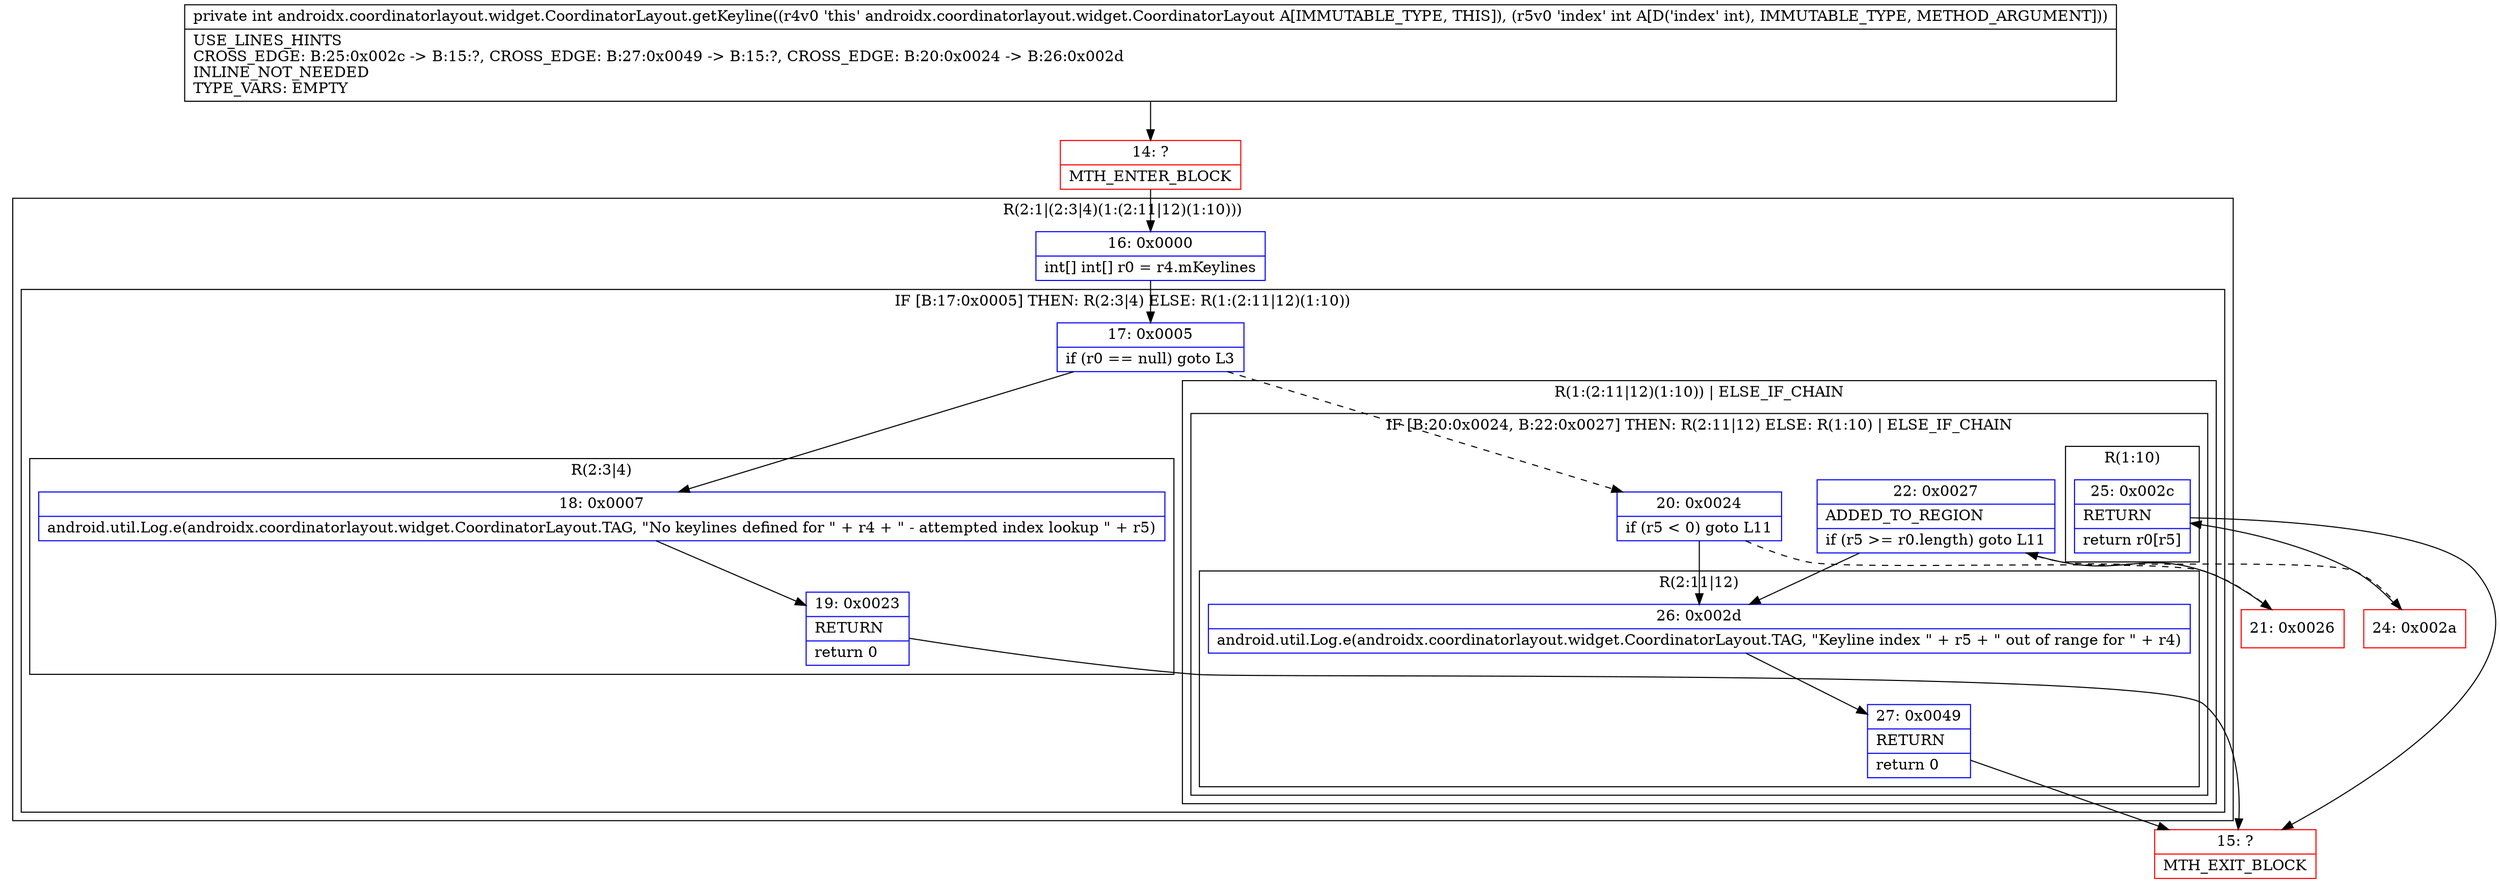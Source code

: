 digraph "CFG forandroidx.coordinatorlayout.widget.CoordinatorLayout.getKeyline(I)I" {
subgraph cluster_Region_440897607 {
label = "R(2:1|(2:3|4)(1:(2:11|12)(1:10)))";
node [shape=record,color=blue];
Node_16 [shape=record,label="{16\:\ 0x0000|int[] int[] r0 = r4.mKeylines\l}"];
subgraph cluster_IfRegion_2070827386 {
label = "IF [B:17:0x0005] THEN: R(2:3|4) ELSE: R(1:(2:11|12)(1:10))";
node [shape=record,color=blue];
Node_17 [shape=record,label="{17\:\ 0x0005|if (r0 == null) goto L3\l}"];
subgraph cluster_Region_1213783663 {
label = "R(2:3|4)";
node [shape=record,color=blue];
Node_18 [shape=record,label="{18\:\ 0x0007|android.util.Log.e(androidx.coordinatorlayout.widget.CoordinatorLayout.TAG, \"No keylines defined for \" + r4 + \" \- attempted index lookup \" + r5)\l}"];
Node_19 [shape=record,label="{19\:\ 0x0023|RETURN\l|return 0\l}"];
}
subgraph cluster_Region_1854574357 {
label = "R(1:(2:11|12)(1:10)) | ELSE_IF_CHAIN\l";
node [shape=record,color=blue];
subgraph cluster_IfRegion_1118520357 {
label = "IF [B:20:0x0024, B:22:0x0027] THEN: R(2:11|12) ELSE: R(1:10) | ELSE_IF_CHAIN\l";
node [shape=record,color=blue];
Node_20 [shape=record,label="{20\:\ 0x0024|if (r5 \< 0) goto L11\l}"];
Node_22 [shape=record,label="{22\:\ 0x0027|ADDED_TO_REGION\l|if (r5 \>= r0.length) goto L11\l}"];
subgraph cluster_Region_37305263 {
label = "R(2:11|12)";
node [shape=record,color=blue];
Node_26 [shape=record,label="{26\:\ 0x002d|android.util.Log.e(androidx.coordinatorlayout.widget.CoordinatorLayout.TAG, \"Keyline index \" + r5 + \" out of range for \" + r4)\l}"];
Node_27 [shape=record,label="{27\:\ 0x0049|RETURN\l|return 0\l}"];
}
subgraph cluster_Region_398352053 {
label = "R(1:10)";
node [shape=record,color=blue];
Node_25 [shape=record,label="{25\:\ 0x002c|RETURN\l|return r0[r5]\l}"];
}
}
}
}
}
Node_14 [shape=record,color=red,label="{14\:\ ?|MTH_ENTER_BLOCK\l}"];
Node_15 [shape=record,color=red,label="{15\:\ ?|MTH_EXIT_BLOCK\l}"];
Node_21 [shape=record,color=red,label="{21\:\ 0x0026}"];
Node_24 [shape=record,color=red,label="{24\:\ 0x002a}"];
MethodNode[shape=record,label="{private int androidx.coordinatorlayout.widget.CoordinatorLayout.getKeyline((r4v0 'this' androidx.coordinatorlayout.widget.CoordinatorLayout A[IMMUTABLE_TYPE, THIS]), (r5v0 'index' int A[D('index' int), IMMUTABLE_TYPE, METHOD_ARGUMENT]))  | USE_LINES_HINTS\lCROSS_EDGE: B:25:0x002c \-\> B:15:?, CROSS_EDGE: B:27:0x0049 \-\> B:15:?, CROSS_EDGE: B:20:0x0024 \-\> B:26:0x002d\lINLINE_NOT_NEEDED\lTYPE_VARS: EMPTY\l}"];
MethodNode -> Node_14;Node_16 -> Node_17;
Node_17 -> Node_18;
Node_17 -> Node_20[style=dashed];
Node_18 -> Node_19;
Node_19 -> Node_15;
Node_20 -> Node_21[style=dashed];
Node_20 -> Node_26;
Node_22 -> Node_24[style=dashed];
Node_22 -> Node_26;
Node_26 -> Node_27;
Node_27 -> Node_15;
Node_25 -> Node_15;
Node_14 -> Node_16;
Node_21 -> Node_22;
Node_24 -> Node_25;
}

